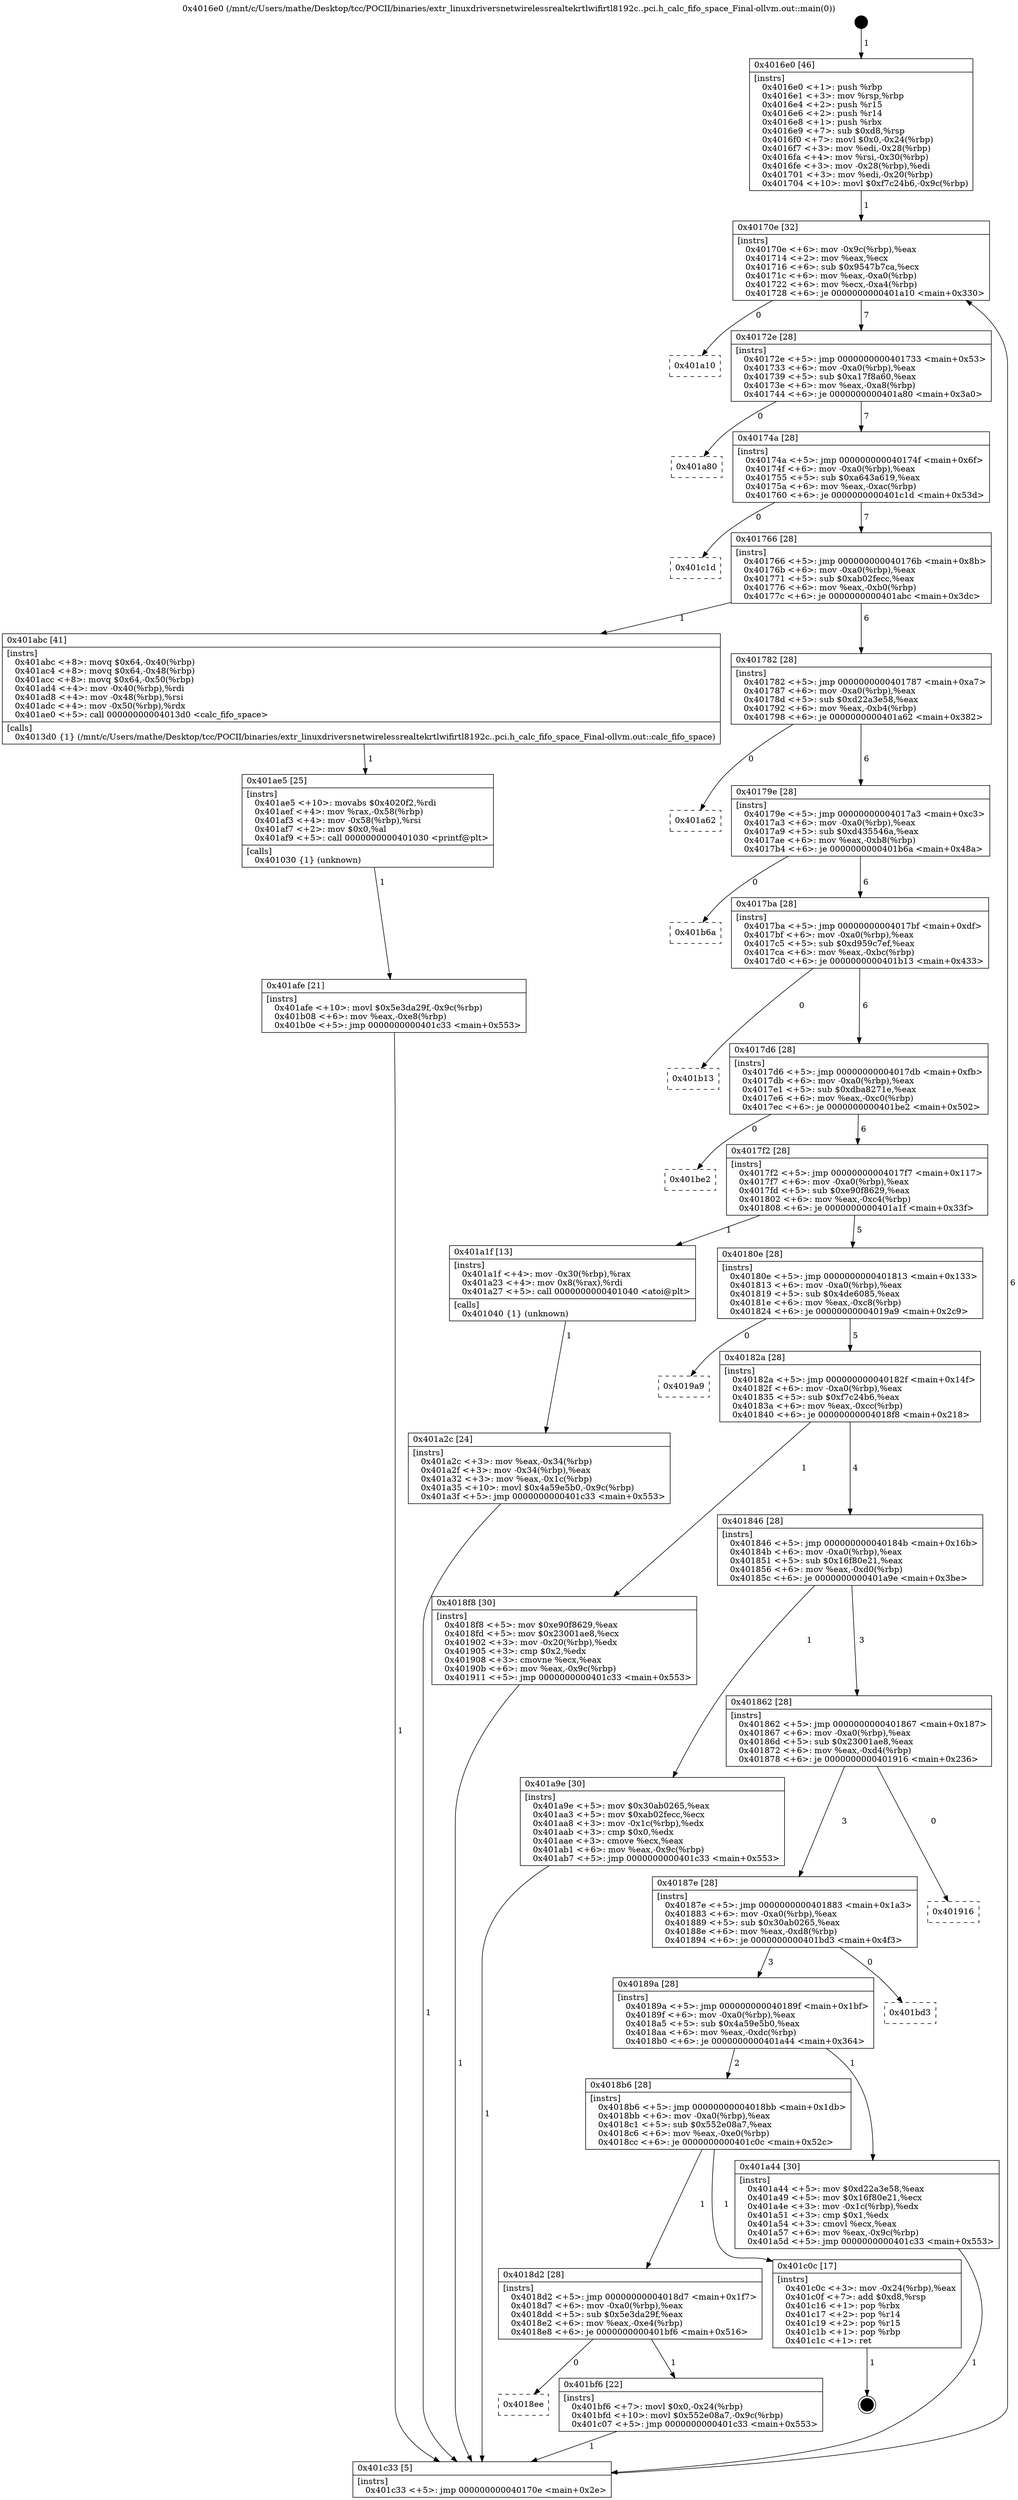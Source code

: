 digraph "0x4016e0" {
  label = "0x4016e0 (/mnt/c/Users/mathe/Desktop/tcc/POCII/binaries/extr_linuxdriversnetwirelessrealtekrtlwifirtl8192c..pci.h_calc_fifo_space_Final-ollvm.out::main(0))"
  labelloc = "t"
  node[shape=record]

  Entry [label="",width=0.3,height=0.3,shape=circle,fillcolor=black,style=filled]
  "0x40170e" [label="{
     0x40170e [32]\l
     | [instrs]\l
     &nbsp;&nbsp;0x40170e \<+6\>: mov -0x9c(%rbp),%eax\l
     &nbsp;&nbsp;0x401714 \<+2\>: mov %eax,%ecx\l
     &nbsp;&nbsp;0x401716 \<+6\>: sub $0x9547b7ca,%ecx\l
     &nbsp;&nbsp;0x40171c \<+6\>: mov %eax,-0xa0(%rbp)\l
     &nbsp;&nbsp;0x401722 \<+6\>: mov %ecx,-0xa4(%rbp)\l
     &nbsp;&nbsp;0x401728 \<+6\>: je 0000000000401a10 \<main+0x330\>\l
  }"]
  "0x401a10" [label="{
     0x401a10\l
  }", style=dashed]
  "0x40172e" [label="{
     0x40172e [28]\l
     | [instrs]\l
     &nbsp;&nbsp;0x40172e \<+5\>: jmp 0000000000401733 \<main+0x53\>\l
     &nbsp;&nbsp;0x401733 \<+6\>: mov -0xa0(%rbp),%eax\l
     &nbsp;&nbsp;0x401739 \<+5\>: sub $0xa17f8a60,%eax\l
     &nbsp;&nbsp;0x40173e \<+6\>: mov %eax,-0xa8(%rbp)\l
     &nbsp;&nbsp;0x401744 \<+6\>: je 0000000000401a80 \<main+0x3a0\>\l
  }"]
  Exit [label="",width=0.3,height=0.3,shape=circle,fillcolor=black,style=filled,peripheries=2]
  "0x401a80" [label="{
     0x401a80\l
  }", style=dashed]
  "0x40174a" [label="{
     0x40174a [28]\l
     | [instrs]\l
     &nbsp;&nbsp;0x40174a \<+5\>: jmp 000000000040174f \<main+0x6f\>\l
     &nbsp;&nbsp;0x40174f \<+6\>: mov -0xa0(%rbp),%eax\l
     &nbsp;&nbsp;0x401755 \<+5\>: sub $0xa643a619,%eax\l
     &nbsp;&nbsp;0x40175a \<+6\>: mov %eax,-0xac(%rbp)\l
     &nbsp;&nbsp;0x401760 \<+6\>: je 0000000000401c1d \<main+0x53d\>\l
  }"]
  "0x4018ee" [label="{
     0x4018ee\l
  }", style=dashed]
  "0x401c1d" [label="{
     0x401c1d\l
  }", style=dashed]
  "0x401766" [label="{
     0x401766 [28]\l
     | [instrs]\l
     &nbsp;&nbsp;0x401766 \<+5\>: jmp 000000000040176b \<main+0x8b\>\l
     &nbsp;&nbsp;0x40176b \<+6\>: mov -0xa0(%rbp),%eax\l
     &nbsp;&nbsp;0x401771 \<+5\>: sub $0xab02fecc,%eax\l
     &nbsp;&nbsp;0x401776 \<+6\>: mov %eax,-0xb0(%rbp)\l
     &nbsp;&nbsp;0x40177c \<+6\>: je 0000000000401abc \<main+0x3dc\>\l
  }"]
  "0x401bf6" [label="{
     0x401bf6 [22]\l
     | [instrs]\l
     &nbsp;&nbsp;0x401bf6 \<+7\>: movl $0x0,-0x24(%rbp)\l
     &nbsp;&nbsp;0x401bfd \<+10\>: movl $0x552e08a7,-0x9c(%rbp)\l
     &nbsp;&nbsp;0x401c07 \<+5\>: jmp 0000000000401c33 \<main+0x553\>\l
  }"]
  "0x401abc" [label="{
     0x401abc [41]\l
     | [instrs]\l
     &nbsp;&nbsp;0x401abc \<+8\>: movq $0x64,-0x40(%rbp)\l
     &nbsp;&nbsp;0x401ac4 \<+8\>: movq $0x64,-0x48(%rbp)\l
     &nbsp;&nbsp;0x401acc \<+8\>: movq $0x64,-0x50(%rbp)\l
     &nbsp;&nbsp;0x401ad4 \<+4\>: mov -0x40(%rbp),%rdi\l
     &nbsp;&nbsp;0x401ad8 \<+4\>: mov -0x48(%rbp),%rsi\l
     &nbsp;&nbsp;0x401adc \<+4\>: mov -0x50(%rbp),%rdx\l
     &nbsp;&nbsp;0x401ae0 \<+5\>: call 00000000004013d0 \<calc_fifo_space\>\l
     | [calls]\l
     &nbsp;&nbsp;0x4013d0 \{1\} (/mnt/c/Users/mathe/Desktop/tcc/POCII/binaries/extr_linuxdriversnetwirelessrealtekrtlwifirtl8192c..pci.h_calc_fifo_space_Final-ollvm.out::calc_fifo_space)\l
  }"]
  "0x401782" [label="{
     0x401782 [28]\l
     | [instrs]\l
     &nbsp;&nbsp;0x401782 \<+5\>: jmp 0000000000401787 \<main+0xa7\>\l
     &nbsp;&nbsp;0x401787 \<+6\>: mov -0xa0(%rbp),%eax\l
     &nbsp;&nbsp;0x40178d \<+5\>: sub $0xd22a3e58,%eax\l
     &nbsp;&nbsp;0x401792 \<+6\>: mov %eax,-0xb4(%rbp)\l
     &nbsp;&nbsp;0x401798 \<+6\>: je 0000000000401a62 \<main+0x382\>\l
  }"]
  "0x4018d2" [label="{
     0x4018d2 [28]\l
     | [instrs]\l
     &nbsp;&nbsp;0x4018d2 \<+5\>: jmp 00000000004018d7 \<main+0x1f7\>\l
     &nbsp;&nbsp;0x4018d7 \<+6\>: mov -0xa0(%rbp),%eax\l
     &nbsp;&nbsp;0x4018dd \<+5\>: sub $0x5e3da29f,%eax\l
     &nbsp;&nbsp;0x4018e2 \<+6\>: mov %eax,-0xe4(%rbp)\l
     &nbsp;&nbsp;0x4018e8 \<+6\>: je 0000000000401bf6 \<main+0x516\>\l
  }"]
  "0x401a62" [label="{
     0x401a62\l
  }", style=dashed]
  "0x40179e" [label="{
     0x40179e [28]\l
     | [instrs]\l
     &nbsp;&nbsp;0x40179e \<+5\>: jmp 00000000004017a3 \<main+0xc3\>\l
     &nbsp;&nbsp;0x4017a3 \<+6\>: mov -0xa0(%rbp),%eax\l
     &nbsp;&nbsp;0x4017a9 \<+5\>: sub $0xd435546a,%eax\l
     &nbsp;&nbsp;0x4017ae \<+6\>: mov %eax,-0xb8(%rbp)\l
     &nbsp;&nbsp;0x4017b4 \<+6\>: je 0000000000401b6a \<main+0x48a\>\l
  }"]
  "0x401c0c" [label="{
     0x401c0c [17]\l
     | [instrs]\l
     &nbsp;&nbsp;0x401c0c \<+3\>: mov -0x24(%rbp),%eax\l
     &nbsp;&nbsp;0x401c0f \<+7\>: add $0xd8,%rsp\l
     &nbsp;&nbsp;0x401c16 \<+1\>: pop %rbx\l
     &nbsp;&nbsp;0x401c17 \<+2\>: pop %r14\l
     &nbsp;&nbsp;0x401c19 \<+2\>: pop %r15\l
     &nbsp;&nbsp;0x401c1b \<+1\>: pop %rbp\l
     &nbsp;&nbsp;0x401c1c \<+1\>: ret\l
  }"]
  "0x401b6a" [label="{
     0x401b6a\l
  }", style=dashed]
  "0x4017ba" [label="{
     0x4017ba [28]\l
     | [instrs]\l
     &nbsp;&nbsp;0x4017ba \<+5\>: jmp 00000000004017bf \<main+0xdf\>\l
     &nbsp;&nbsp;0x4017bf \<+6\>: mov -0xa0(%rbp),%eax\l
     &nbsp;&nbsp;0x4017c5 \<+5\>: sub $0xd959c7ef,%eax\l
     &nbsp;&nbsp;0x4017ca \<+6\>: mov %eax,-0xbc(%rbp)\l
     &nbsp;&nbsp;0x4017d0 \<+6\>: je 0000000000401b13 \<main+0x433\>\l
  }"]
  "0x401afe" [label="{
     0x401afe [21]\l
     | [instrs]\l
     &nbsp;&nbsp;0x401afe \<+10\>: movl $0x5e3da29f,-0x9c(%rbp)\l
     &nbsp;&nbsp;0x401b08 \<+6\>: mov %eax,-0xe8(%rbp)\l
     &nbsp;&nbsp;0x401b0e \<+5\>: jmp 0000000000401c33 \<main+0x553\>\l
  }"]
  "0x401b13" [label="{
     0x401b13\l
  }", style=dashed]
  "0x4017d6" [label="{
     0x4017d6 [28]\l
     | [instrs]\l
     &nbsp;&nbsp;0x4017d6 \<+5\>: jmp 00000000004017db \<main+0xfb\>\l
     &nbsp;&nbsp;0x4017db \<+6\>: mov -0xa0(%rbp),%eax\l
     &nbsp;&nbsp;0x4017e1 \<+5\>: sub $0xdba8271e,%eax\l
     &nbsp;&nbsp;0x4017e6 \<+6\>: mov %eax,-0xc0(%rbp)\l
     &nbsp;&nbsp;0x4017ec \<+6\>: je 0000000000401be2 \<main+0x502\>\l
  }"]
  "0x401ae5" [label="{
     0x401ae5 [25]\l
     | [instrs]\l
     &nbsp;&nbsp;0x401ae5 \<+10\>: movabs $0x4020f2,%rdi\l
     &nbsp;&nbsp;0x401aef \<+4\>: mov %rax,-0x58(%rbp)\l
     &nbsp;&nbsp;0x401af3 \<+4\>: mov -0x58(%rbp),%rsi\l
     &nbsp;&nbsp;0x401af7 \<+2\>: mov $0x0,%al\l
     &nbsp;&nbsp;0x401af9 \<+5\>: call 0000000000401030 \<printf@plt\>\l
     | [calls]\l
     &nbsp;&nbsp;0x401030 \{1\} (unknown)\l
  }"]
  "0x401be2" [label="{
     0x401be2\l
  }", style=dashed]
  "0x4017f2" [label="{
     0x4017f2 [28]\l
     | [instrs]\l
     &nbsp;&nbsp;0x4017f2 \<+5\>: jmp 00000000004017f7 \<main+0x117\>\l
     &nbsp;&nbsp;0x4017f7 \<+6\>: mov -0xa0(%rbp),%eax\l
     &nbsp;&nbsp;0x4017fd \<+5\>: sub $0xe90f8629,%eax\l
     &nbsp;&nbsp;0x401802 \<+6\>: mov %eax,-0xc4(%rbp)\l
     &nbsp;&nbsp;0x401808 \<+6\>: je 0000000000401a1f \<main+0x33f\>\l
  }"]
  "0x4018b6" [label="{
     0x4018b6 [28]\l
     | [instrs]\l
     &nbsp;&nbsp;0x4018b6 \<+5\>: jmp 00000000004018bb \<main+0x1db\>\l
     &nbsp;&nbsp;0x4018bb \<+6\>: mov -0xa0(%rbp),%eax\l
     &nbsp;&nbsp;0x4018c1 \<+5\>: sub $0x552e08a7,%eax\l
     &nbsp;&nbsp;0x4018c6 \<+6\>: mov %eax,-0xe0(%rbp)\l
     &nbsp;&nbsp;0x4018cc \<+6\>: je 0000000000401c0c \<main+0x52c\>\l
  }"]
  "0x401a1f" [label="{
     0x401a1f [13]\l
     | [instrs]\l
     &nbsp;&nbsp;0x401a1f \<+4\>: mov -0x30(%rbp),%rax\l
     &nbsp;&nbsp;0x401a23 \<+4\>: mov 0x8(%rax),%rdi\l
     &nbsp;&nbsp;0x401a27 \<+5\>: call 0000000000401040 \<atoi@plt\>\l
     | [calls]\l
     &nbsp;&nbsp;0x401040 \{1\} (unknown)\l
  }"]
  "0x40180e" [label="{
     0x40180e [28]\l
     | [instrs]\l
     &nbsp;&nbsp;0x40180e \<+5\>: jmp 0000000000401813 \<main+0x133\>\l
     &nbsp;&nbsp;0x401813 \<+6\>: mov -0xa0(%rbp),%eax\l
     &nbsp;&nbsp;0x401819 \<+5\>: sub $0x4de6085,%eax\l
     &nbsp;&nbsp;0x40181e \<+6\>: mov %eax,-0xc8(%rbp)\l
     &nbsp;&nbsp;0x401824 \<+6\>: je 00000000004019a9 \<main+0x2c9\>\l
  }"]
  "0x401a44" [label="{
     0x401a44 [30]\l
     | [instrs]\l
     &nbsp;&nbsp;0x401a44 \<+5\>: mov $0xd22a3e58,%eax\l
     &nbsp;&nbsp;0x401a49 \<+5\>: mov $0x16f80e21,%ecx\l
     &nbsp;&nbsp;0x401a4e \<+3\>: mov -0x1c(%rbp),%edx\l
     &nbsp;&nbsp;0x401a51 \<+3\>: cmp $0x1,%edx\l
     &nbsp;&nbsp;0x401a54 \<+3\>: cmovl %ecx,%eax\l
     &nbsp;&nbsp;0x401a57 \<+6\>: mov %eax,-0x9c(%rbp)\l
     &nbsp;&nbsp;0x401a5d \<+5\>: jmp 0000000000401c33 \<main+0x553\>\l
  }"]
  "0x4019a9" [label="{
     0x4019a9\l
  }", style=dashed]
  "0x40182a" [label="{
     0x40182a [28]\l
     | [instrs]\l
     &nbsp;&nbsp;0x40182a \<+5\>: jmp 000000000040182f \<main+0x14f\>\l
     &nbsp;&nbsp;0x40182f \<+6\>: mov -0xa0(%rbp),%eax\l
     &nbsp;&nbsp;0x401835 \<+5\>: sub $0xf7c24b6,%eax\l
     &nbsp;&nbsp;0x40183a \<+6\>: mov %eax,-0xcc(%rbp)\l
     &nbsp;&nbsp;0x401840 \<+6\>: je 00000000004018f8 \<main+0x218\>\l
  }"]
  "0x40189a" [label="{
     0x40189a [28]\l
     | [instrs]\l
     &nbsp;&nbsp;0x40189a \<+5\>: jmp 000000000040189f \<main+0x1bf\>\l
     &nbsp;&nbsp;0x40189f \<+6\>: mov -0xa0(%rbp),%eax\l
     &nbsp;&nbsp;0x4018a5 \<+5\>: sub $0x4a59e5b0,%eax\l
     &nbsp;&nbsp;0x4018aa \<+6\>: mov %eax,-0xdc(%rbp)\l
     &nbsp;&nbsp;0x4018b0 \<+6\>: je 0000000000401a44 \<main+0x364\>\l
  }"]
  "0x4018f8" [label="{
     0x4018f8 [30]\l
     | [instrs]\l
     &nbsp;&nbsp;0x4018f8 \<+5\>: mov $0xe90f8629,%eax\l
     &nbsp;&nbsp;0x4018fd \<+5\>: mov $0x23001ae8,%ecx\l
     &nbsp;&nbsp;0x401902 \<+3\>: mov -0x20(%rbp),%edx\l
     &nbsp;&nbsp;0x401905 \<+3\>: cmp $0x2,%edx\l
     &nbsp;&nbsp;0x401908 \<+3\>: cmovne %ecx,%eax\l
     &nbsp;&nbsp;0x40190b \<+6\>: mov %eax,-0x9c(%rbp)\l
     &nbsp;&nbsp;0x401911 \<+5\>: jmp 0000000000401c33 \<main+0x553\>\l
  }"]
  "0x401846" [label="{
     0x401846 [28]\l
     | [instrs]\l
     &nbsp;&nbsp;0x401846 \<+5\>: jmp 000000000040184b \<main+0x16b\>\l
     &nbsp;&nbsp;0x40184b \<+6\>: mov -0xa0(%rbp),%eax\l
     &nbsp;&nbsp;0x401851 \<+5\>: sub $0x16f80e21,%eax\l
     &nbsp;&nbsp;0x401856 \<+6\>: mov %eax,-0xd0(%rbp)\l
     &nbsp;&nbsp;0x40185c \<+6\>: je 0000000000401a9e \<main+0x3be\>\l
  }"]
  "0x401c33" [label="{
     0x401c33 [5]\l
     | [instrs]\l
     &nbsp;&nbsp;0x401c33 \<+5\>: jmp 000000000040170e \<main+0x2e\>\l
  }"]
  "0x4016e0" [label="{
     0x4016e0 [46]\l
     | [instrs]\l
     &nbsp;&nbsp;0x4016e0 \<+1\>: push %rbp\l
     &nbsp;&nbsp;0x4016e1 \<+3\>: mov %rsp,%rbp\l
     &nbsp;&nbsp;0x4016e4 \<+2\>: push %r15\l
     &nbsp;&nbsp;0x4016e6 \<+2\>: push %r14\l
     &nbsp;&nbsp;0x4016e8 \<+1\>: push %rbx\l
     &nbsp;&nbsp;0x4016e9 \<+7\>: sub $0xd8,%rsp\l
     &nbsp;&nbsp;0x4016f0 \<+7\>: movl $0x0,-0x24(%rbp)\l
     &nbsp;&nbsp;0x4016f7 \<+3\>: mov %edi,-0x28(%rbp)\l
     &nbsp;&nbsp;0x4016fa \<+4\>: mov %rsi,-0x30(%rbp)\l
     &nbsp;&nbsp;0x4016fe \<+3\>: mov -0x28(%rbp),%edi\l
     &nbsp;&nbsp;0x401701 \<+3\>: mov %edi,-0x20(%rbp)\l
     &nbsp;&nbsp;0x401704 \<+10\>: movl $0xf7c24b6,-0x9c(%rbp)\l
  }"]
  "0x401a2c" [label="{
     0x401a2c [24]\l
     | [instrs]\l
     &nbsp;&nbsp;0x401a2c \<+3\>: mov %eax,-0x34(%rbp)\l
     &nbsp;&nbsp;0x401a2f \<+3\>: mov -0x34(%rbp),%eax\l
     &nbsp;&nbsp;0x401a32 \<+3\>: mov %eax,-0x1c(%rbp)\l
     &nbsp;&nbsp;0x401a35 \<+10\>: movl $0x4a59e5b0,-0x9c(%rbp)\l
     &nbsp;&nbsp;0x401a3f \<+5\>: jmp 0000000000401c33 \<main+0x553\>\l
  }"]
  "0x401bd3" [label="{
     0x401bd3\l
  }", style=dashed]
  "0x401a9e" [label="{
     0x401a9e [30]\l
     | [instrs]\l
     &nbsp;&nbsp;0x401a9e \<+5\>: mov $0x30ab0265,%eax\l
     &nbsp;&nbsp;0x401aa3 \<+5\>: mov $0xab02fecc,%ecx\l
     &nbsp;&nbsp;0x401aa8 \<+3\>: mov -0x1c(%rbp),%edx\l
     &nbsp;&nbsp;0x401aab \<+3\>: cmp $0x0,%edx\l
     &nbsp;&nbsp;0x401aae \<+3\>: cmove %ecx,%eax\l
     &nbsp;&nbsp;0x401ab1 \<+6\>: mov %eax,-0x9c(%rbp)\l
     &nbsp;&nbsp;0x401ab7 \<+5\>: jmp 0000000000401c33 \<main+0x553\>\l
  }"]
  "0x401862" [label="{
     0x401862 [28]\l
     | [instrs]\l
     &nbsp;&nbsp;0x401862 \<+5\>: jmp 0000000000401867 \<main+0x187\>\l
     &nbsp;&nbsp;0x401867 \<+6\>: mov -0xa0(%rbp),%eax\l
     &nbsp;&nbsp;0x40186d \<+5\>: sub $0x23001ae8,%eax\l
     &nbsp;&nbsp;0x401872 \<+6\>: mov %eax,-0xd4(%rbp)\l
     &nbsp;&nbsp;0x401878 \<+6\>: je 0000000000401916 \<main+0x236\>\l
  }"]
  "0x40187e" [label="{
     0x40187e [28]\l
     | [instrs]\l
     &nbsp;&nbsp;0x40187e \<+5\>: jmp 0000000000401883 \<main+0x1a3\>\l
     &nbsp;&nbsp;0x401883 \<+6\>: mov -0xa0(%rbp),%eax\l
     &nbsp;&nbsp;0x401889 \<+5\>: sub $0x30ab0265,%eax\l
     &nbsp;&nbsp;0x40188e \<+6\>: mov %eax,-0xd8(%rbp)\l
     &nbsp;&nbsp;0x401894 \<+6\>: je 0000000000401bd3 \<main+0x4f3\>\l
  }"]
  "0x401916" [label="{
     0x401916\l
  }", style=dashed]
  Entry -> "0x4016e0" [label=" 1"]
  "0x40170e" -> "0x401a10" [label=" 0"]
  "0x40170e" -> "0x40172e" [label=" 7"]
  "0x401c0c" -> Exit [label=" 1"]
  "0x40172e" -> "0x401a80" [label=" 0"]
  "0x40172e" -> "0x40174a" [label=" 7"]
  "0x401bf6" -> "0x401c33" [label=" 1"]
  "0x40174a" -> "0x401c1d" [label=" 0"]
  "0x40174a" -> "0x401766" [label=" 7"]
  "0x4018d2" -> "0x4018ee" [label=" 0"]
  "0x401766" -> "0x401abc" [label=" 1"]
  "0x401766" -> "0x401782" [label=" 6"]
  "0x4018d2" -> "0x401bf6" [label=" 1"]
  "0x401782" -> "0x401a62" [label=" 0"]
  "0x401782" -> "0x40179e" [label=" 6"]
  "0x4018b6" -> "0x4018d2" [label=" 1"]
  "0x40179e" -> "0x401b6a" [label=" 0"]
  "0x40179e" -> "0x4017ba" [label=" 6"]
  "0x4018b6" -> "0x401c0c" [label=" 1"]
  "0x4017ba" -> "0x401b13" [label=" 0"]
  "0x4017ba" -> "0x4017d6" [label=" 6"]
  "0x401afe" -> "0x401c33" [label=" 1"]
  "0x4017d6" -> "0x401be2" [label=" 0"]
  "0x4017d6" -> "0x4017f2" [label=" 6"]
  "0x401ae5" -> "0x401afe" [label=" 1"]
  "0x4017f2" -> "0x401a1f" [label=" 1"]
  "0x4017f2" -> "0x40180e" [label=" 5"]
  "0x401abc" -> "0x401ae5" [label=" 1"]
  "0x40180e" -> "0x4019a9" [label=" 0"]
  "0x40180e" -> "0x40182a" [label=" 5"]
  "0x401a9e" -> "0x401c33" [label=" 1"]
  "0x40182a" -> "0x4018f8" [label=" 1"]
  "0x40182a" -> "0x401846" [label=" 4"]
  "0x4018f8" -> "0x401c33" [label=" 1"]
  "0x4016e0" -> "0x40170e" [label=" 1"]
  "0x401c33" -> "0x40170e" [label=" 6"]
  "0x401a1f" -> "0x401a2c" [label=" 1"]
  "0x401a2c" -> "0x401c33" [label=" 1"]
  "0x40189a" -> "0x4018b6" [label=" 2"]
  "0x401846" -> "0x401a9e" [label=" 1"]
  "0x401846" -> "0x401862" [label=" 3"]
  "0x40189a" -> "0x401a44" [label=" 1"]
  "0x401862" -> "0x401916" [label=" 0"]
  "0x401862" -> "0x40187e" [label=" 3"]
  "0x401a44" -> "0x401c33" [label=" 1"]
  "0x40187e" -> "0x401bd3" [label=" 0"]
  "0x40187e" -> "0x40189a" [label=" 3"]
}
